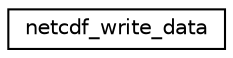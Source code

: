 digraph "Graphical Class Hierarchy"
{
 // INTERACTIVE_SVG=YES
 // LATEX_PDF_SIZE
  edge [fontname="Helvetica",fontsize="10",labelfontname="Helvetica",labelfontsize="10"];
  node [fontname="Helvetica",fontsize="10",shape=record];
  rankdir="LR";
  Node0 [label="netcdf_write_data",height=0.2,width=0.4,color="black", fillcolor="white", style="filled",URL="$interfacenetcdf__io__mod_1_1netcdf__write__data.html",tooltip=" "];
}
